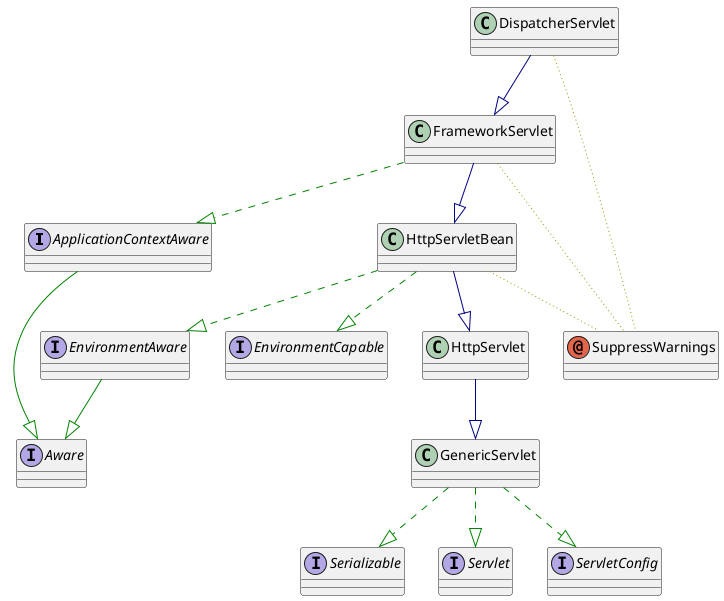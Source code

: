 @startuml

'!theme plain
top to bottom direction
'skinparam linetype ortho

interface ApplicationContextAware
interface Aware
class DispatcherServlet
interface EnvironmentAware
interface EnvironmentCapable
class FrameworkServlet
class GenericServlet
class HttpServlet
class HttpServletBean
interface Serializable
interface Servlet
interface ServletConfig
annotation SuppressWarnings

ApplicationContextAware  -[#008200,plain]-^  Aware
DispatcherServlet        -[#000082,plain]-^  FrameworkServlet
DispatcherServlet        -[#999900,dotted]-  SuppressWarnings
EnvironmentAware         -[#008200,plain]-^  Aware
FrameworkServlet         -[#008200,dashed]-^  ApplicationContextAware
FrameworkServlet         -[#000082,plain]-^  HttpServletBean
FrameworkServlet         -[#999900,dotted]-  SuppressWarnings
GenericServlet           -[#008200,dashed]-^  Serializable
GenericServlet           -[#008200,dashed]-^  Servlet
GenericServlet           -[#008200,dashed]-^  ServletConfig
HttpServlet              -[#000082,plain]-^  GenericServlet
HttpServletBean          -[#008200,dashed]-^  EnvironmentAware
HttpServletBean          -[#008200,dashed]-^  EnvironmentCapable
HttpServletBean          -[#000082,plain]-^  HttpServlet
HttpServletBean          -[#999900,dotted]-  SuppressWarnings
@enduml